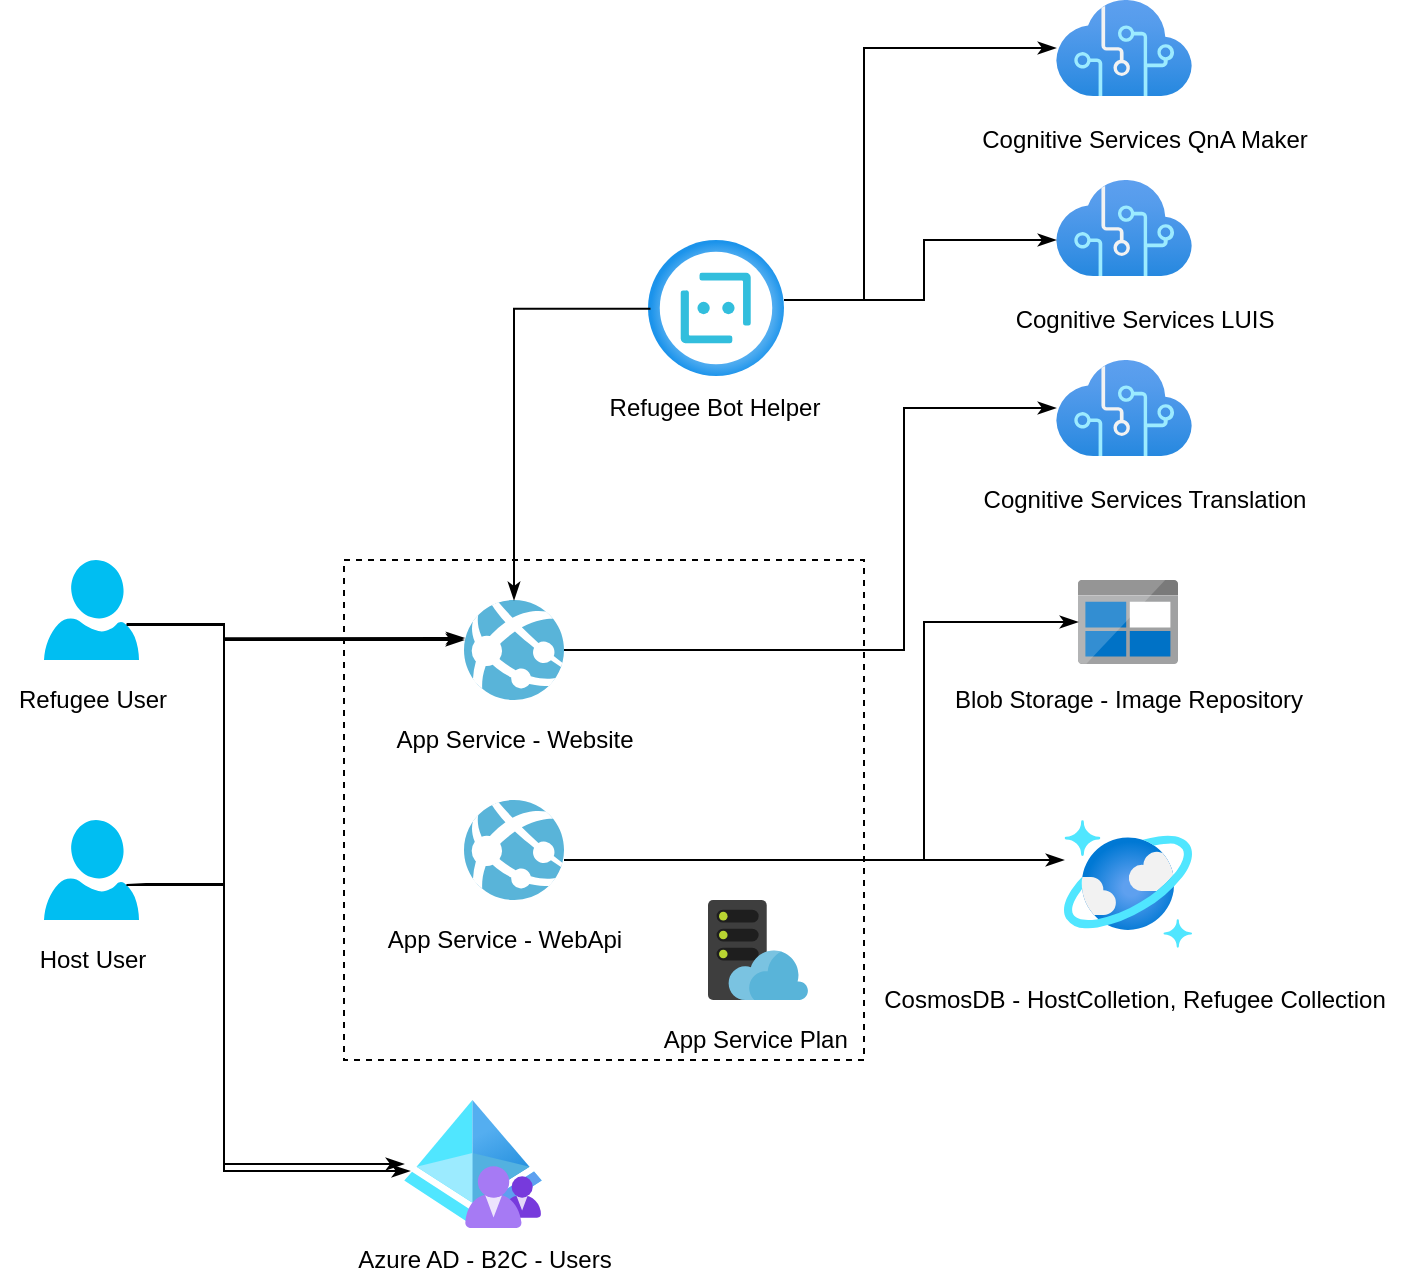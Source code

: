 <mxfile version="16.5.1" type="device"><diagram id="rFdMTKeQt6kbot2Zos-z" name="Page-1"><mxGraphModel dx="1483" dy="2016" grid="1" gridSize="10" guides="1" tooltips="1" connect="1" arrows="1" fold="1" page="1" pageScale="1" pageWidth="850" pageHeight="1100" math="0" shadow="0"><root><mxCell id="0"/><mxCell id="1" parent="0"/><mxCell id="A-KG7dC9WcbTwXgynzZu-21" value="" style="rounded=0;whiteSpace=wrap;html=1;fillColor=none;dashed=1;" vertex="1" parent="1"><mxGeometry x="240" y="180" width="260" height="250" as="geometry"/></mxCell><mxCell id="A-KG7dC9WcbTwXgynzZu-1" value="" style="aspect=fixed;html=1;points=[];align=center;image;fontSize=12;image=img/lib/azure2/databases/Azure_Cosmos_DB.svg;" vertex="1" parent="1"><mxGeometry x="600" y="310" width="64" height="64" as="geometry"/></mxCell><mxCell id="A-KG7dC9WcbTwXgynzZu-2" value="" style="sketch=0;aspect=fixed;html=1;points=[];align=center;image;fontSize=12;image=img/lib/mscae/App_Services.svg;" vertex="1" parent="1"><mxGeometry x="300" y="200" width="50" height="50" as="geometry"/></mxCell><mxCell id="A-KG7dC9WcbTwXgynzZu-3" value="" style="sketch=0;aspect=fixed;html=1;points=[];align=center;image;fontSize=12;image=img/lib/mscae/WebHosting.svg;" vertex="1" parent="1"><mxGeometry x="422" y="350" width="50" height="50" as="geometry"/></mxCell><mxCell id="A-KG7dC9WcbTwXgynzZu-4" value="" style="sketch=0;aspect=fixed;html=1;points=[];align=center;image;fontSize=12;image=img/lib/mscae/BlobBlock.svg;" vertex="1" parent="1"><mxGeometry x="607" y="190" width="50" height="42" as="geometry"/></mxCell><mxCell id="A-KG7dC9WcbTwXgynzZu-5" value="" style="sketch=0;aspect=fixed;html=1;points=[];align=center;image;fontSize=12;image=img/lib/mscae/App_Services.svg;" vertex="1" parent="1"><mxGeometry x="300" y="300" width="50" height="50" as="geometry"/></mxCell><mxCell id="A-KG7dC9WcbTwXgynzZu-6" value="" style="aspect=fixed;html=1;points=[];align=center;image;fontSize=12;image=img/lib/azure2/ai_machine_learning/Cognitive_Services.svg;" vertex="1" parent="1"><mxGeometry x="596" y="80" width="68" height="48" as="geometry"/></mxCell><mxCell id="A-KG7dC9WcbTwXgynzZu-7" value="" style="aspect=fixed;html=1;points=[];align=center;image;fontSize=12;image=img/lib/azure2/ai_machine_learning/Bot_Services.svg;" vertex="1" parent="1"><mxGeometry x="392" y="20" width="68" height="68" as="geometry"/></mxCell><mxCell id="A-KG7dC9WcbTwXgynzZu-8" value="Cognitive Services Translation" style="text;html=1;align=center;verticalAlign=middle;resizable=0;points=[];autosize=1;strokeColor=none;fillColor=none;" vertex="1" parent="1"><mxGeometry x="550" y="140" width="180" height="20" as="geometry"/></mxCell><mxCell id="A-KG7dC9WcbTwXgynzZu-9" value="" style="aspect=fixed;html=1;points=[];align=center;image;fontSize=12;image=img/lib/azure2/ai_machine_learning/Cognitive_Services.svg;" vertex="1" parent="1"><mxGeometry x="596" y="-10" width="68" height="48" as="geometry"/></mxCell><mxCell id="A-KG7dC9WcbTwXgynzZu-10" value="Cognitive Services LUIS" style="text;html=1;align=center;verticalAlign=middle;resizable=0;points=[];autosize=1;strokeColor=none;fillColor=none;" vertex="1" parent="1"><mxGeometry x="565" y="50" width="150" height="20" as="geometry"/></mxCell><mxCell id="A-KG7dC9WcbTwXgynzZu-11" value="" style="aspect=fixed;html=1;points=[];align=center;image;fontSize=12;image=img/lib/azure2/ai_machine_learning/Cognitive_Services.svg;" vertex="1" parent="1"><mxGeometry x="596" y="-100" width="68" height="48" as="geometry"/></mxCell><mxCell id="A-KG7dC9WcbTwXgynzZu-12" value="Cognitive Services QnA Maker" style="text;html=1;align=center;verticalAlign=middle;resizable=0;points=[];autosize=1;strokeColor=none;fillColor=none;" vertex="1" parent="1"><mxGeometry x="550" y="-40" width="180" height="20" as="geometry"/></mxCell><mxCell id="A-KG7dC9WcbTwXgynzZu-13" value="Blob Storage - Image Repository" style="text;html=1;align=center;verticalAlign=middle;resizable=0;points=[];autosize=1;strokeColor=none;fillColor=none;" vertex="1" parent="1"><mxGeometry x="537" y="240" width="190" height="20" as="geometry"/></mxCell><mxCell id="A-KG7dC9WcbTwXgynzZu-14" value="CosmosDB - HostColletion, Refugee Collection" style="text;html=1;align=center;verticalAlign=middle;resizable=0;points=[];autosize=1;strokeColor=none;fillColor=none;" vertex="1" parent="1"><mxGeometry x="500" y="390" width="270" height="20" as="geometry"/></mxCell><mxCell id="A-KG7dC9WcbTwXgynzZu-15" value="" style="aspect=fixed;html=1;points=[];align=center;image;fontSize=12;image=img/lib/azure2/identity/Azure_AD_B2C.svg;" vertex="1" parent="1"><mxGeometry x="270" y="450" width="69" height="64" as="geometry"/></mxCell><mxCell id="A-KG7dC9WcbTwXgynzZu-16" value="Azure AD - B2C - Users" style="text;html=1;align=center;verticalAlign=middle;resizable=0;points=[];autosize=1;strokeColor=none;fillColor=none;" vertex="1" parent="1"><mxGeometry x="240" y="520" width="140" height="20" as="geometry"/></mxCell><mxCell id="A-KG7dC9WcbTwXgynzZu-17" value="Refugee Bot Helper" style="text;html=1;align=center;verticalAlign=middle;resizable=0;points=[];autosize=1;strokeColor=none;fillColor=none;" vertex="1" parent="1"><mxGeometry x="365" y="94" width="120" height="20" as="geometry"/></mxCell><mxCell id="A-KG7dC9WcbTwXgynzZu-18" value="App Service - Website" style="text;html=1;align=center;verticalAlign=middle;resizable=0;points=[];autosize=1;strokeColor=none;fillColor=none;" vertex="1" parent="1"><mxGeometry x="260" y="260" width="130" height="20" as="geometry"/></mxCell><mxCell id="A-KG7dC9WcbTwXgynzZu-19" value="App Service - WebApi" style="text;html=1;align=center;verticalAlign=middle;resizable=0;points=[];autosize=1;strokeColor=none;fillColor=none;" vertex="1" parent="1"><mxGeometry x="255" y="360" width="130" height="20" as="geometry"/></mxCell><mxCell id="A-KG7dC9WcbTwXgynzZu-20" value="App Service Plan&amp;nbsp;" style="text;html=1;align=center;verticalAlign=middle;resizable=0;points=[];autosize=1;strokeColor=none;fillColor=none;" vertex="1" parent="1"><mxGeometry x="392" y="410" width="110" height="20" as="geometry"/></mxCell><mxCell id="A-KG7dC9WcbTwXgynzZu-22" value="" style="verticalLabelPosition=bottom;html=1;verticalAlign=top;align=center;strokeColor=none;fillColor=#00BEF2;shape=mxgraph.azure.user;" vertex="1" parent="1"><mxGeometry x="90" y="310" width="47.5" height="50" as="geometry"/></mxCell><mxCell id="A-KG7dC9WcbTwXgynzZu-23" value="" style="verticalLabelPosition=bottom;html=1;verticalAlign=top;align=center;strokeColor=none;fillColor=#00BEF2;shape=mxgraph.azure.user;" vertex="1" parent="1"><mxGeometry x="90" y="180" width="47.5" height="50" as="geometry"/></mxCell><mxCell id="A-KG7dC9WcbTwXgynzZu-24" value="Refugee User" style="text;html=1;align=center;verticalAlign=middle;resizable=0;points=[];autosize=1;strokeColor=none;fillColor=none;" vertex="1" parent="1"><mxGeometry x="68.75" y="240" width="90" height="20" as="geometry"/></mxCell><mxCell id="A-KG7dC9WcbTwXgynzZu-25" value="Host User" style="text;html=1;align=center;verticalAlign=middle;resizable=0;points=[];autosize=1;strokeColor=none;fillColor=none;" vertex="1" parent="1"><mxGeometry x="78.75" y="370" width="70" height="20" as="geometry"/></mxCell><mxCell id="A-KG7dC9WcbTwXgynzZu-26" value="" style="endArrow=none;html=1;rounded=0;entryX=0.018;entryY=0.506;entryDx=0;entryDy=0;entryPerimeter=0;edgeStyle=orthogonalEdgeStyle;startArrow=classicThin;startFill=1;endFill=0;" edge="1" parent="1" target="A-KG7dC9WcbTwXgynzZu-7"><mxGeometry width="50" height="50" relative="1" as="geometry"><mxPoint x="325" y="200" as="sourcePoint"/><mxPoint x="250" y="60" as="targetPoint"/><Array as="points"><mxPoint x="325" y="54"/></Array></mxGeometry></mxCell><mxCell id="A-KG7dC9WcbTwXgynzZu-27" value="" style="endArrow=none;html=1;rounded=0;exitX=0.003;exitY=0.381;exitDx=0;exitDy=0;exitPerimeter=0;entryX=0.87;entryY=0.65;entryDx=0;entryDy=0;entryPerimeter=0;edgeStyle=orthogonalEdgeStyle;startArrow=classicThin;startFill=1;endFill=0;" edge="1" parent="1" source="A-KG7dC9WcbTwXgynzZu-2" target="A-KG7dC9WcbTwXgynzZu-23"><mxGeometry width="50" height="50" relative="1" as="geometry"><mxPoint x="362.4" y="234.8" as="sourcePoint"/><mxPoint x="403.224" y="64.408" as="targetPoint"/><Array as="points"><mxPoint x="180" y="219"/><mxPoint x="180" y="213"/></Array></mxGeometry></mxCell><mxCell id="A-KG7dC9WcbTwXgynzZu-28" value="" style="endArrow=none;html=1;rounded=0;entryX=0.87;entryY=0.65;entryDx=0;entryDy=0;entryPerimeter=0;edgeStyle=orthogonalEdgeStyle;startArrow=classicThin;startFill=1;endFill=0;" edge="1" parent="1" target="A-KG7dC9WcbTwXgynzZu-22"><mxGeometry width="50" height="50" relative="1" as="geometry"><mxPoint x="300" y="220" as="sourcePoint"/><mxPoint x="141.325" y="222.5" as="targetPoint"/><Array as="points"><mxPoint x="180" y="220"/><mxPoint x="180" y="343"/></Array></mxGeometry></mxCell><mxCell id="A-KG7dC9WcbTwXgynzZu-29" value="" style="endArrow=none;html=1;rounded=0;exitX=0.043;exitY=0.555;exitDx=0;exitDy=0;exitPerimeter=0;entryX=0.87;entryY=0.65;entryDx=0;entryDy=0;entryPerimeter=0;edgeStyle=orthogonalEdgeStyle;startArrow=classicThin;startFill=1;endFill=0;" edge="1" parent="1" source="A-KG7dC9WcbTwXgynzZu-15" target="A-KG7dC9WcbTwXgynzZu-23"><mxGeometry width="50" height="50" relative="1" as="geometry"><mxPoint x="310.15" y="229.05" as="sourcePoint"/><mxPoint x="141.325" y="222.5" as="targetPoint"/><Array as="points"><mxPoint x="180" y="486"/><mxPoint x="180" y="212"/><mxPoint x="131" y="212"/></Array></mxGeometry></mxCell><mxCell id="A-KG7dC9WcbTwXgynzZu-30" value="" style="endArrow=none;html=1;rounded=0;entryX=0.87;entryY=0.65;entryDx=0;entryDy=0;entryPerimeter=0;edgeStyle=orthogonalEdgeStyle;startArrow=classicThin;startFill=1;endFill=0;" edge="1" parent="1" source="A-KG7dC9WcbTwXgynzZu-15" target="A-KG7dC9WcbTwXgynzZu-22"><mxGeometry width="50" height="50" relative="1" as="geometry"><mxPoint x="282.967" y="495.52" as="sourcePoint"/><mxPoint x="141.325" y="222.5" as="targetPoint"/><Array as="points"><mxPoint x="180" y="482"/><mxPoint x="180" y="342"/><mxPoint x="141" y="342"/></Array></mxGeometry></mxCell><mxCell id="A-KG7dC9WcbTwXgynzZu-31" value="" style="endArrow=none;html=1;rounded=0;edgeStyle=orthogonalEdgeStyle;startArrow=classicThin;startFill=1;endFill=0;" edge="1" parent="1" source="A-KG7dC9WcbTwXgynzZu-1" target="A-KG7dC9WcbTwXgynzZu-5"><mxGeometry width="50" height="50" relative="1" as="geometry"><mxPoint x="310" y="230.0" as="sourcePoint"/><mxPoint x="141.325" y="352.5" as="targetPoint"/><Array as="points"><mxPoint x="360" y="330"/><mxPoint x="360" y="330"/></Array></mxGeometry></mxCell><mxCell id="A-KG7dC9WcbTwXgynzZu-32" value="" style="endArrow=none;html=1;rounded=0;edgeStyle=orthogonalEdgeStyle;startArrow=classicThin;startFill=1;endFill=0;" edge="1" parent="1" source="A-KG7dC9WcbTwXgynzZu-6" target="A-KG7dC9WcbTwXgynzZu-2"><mxGeometry width="50" height="50" relative="1" as="geometry"><mxPoint x="610" y="340.0" as="sourcePoint"/><mxPoint x="360" y="340.0" as="targetPoint"/><Array as="points"><mxPoint x="520" y="104"/><mxPoint x="520" y="225"/></Array></mxGeometry></mxCell><mxCell id="A-KG7dC9WcbTwXgynzZu-33" value="" style="endArrow=none;html=1;rounded=0;edgeStyle=orthogonalEdgeStyle;startArrow=classicThin;startFill=1;endFill=0;" edge="1" parent="1" source="A-KG7dC9WcbTwXgynzZu-9" target="A-KG7dC9WcbTwXgynzZu-7"><mxGeometry width="50" height="50" relative="1" as="geometry"><mxPoint x="606" y="114" as="sourcePoint"/><mxPoint x="360" y="235.0" as="targetPoint"/><Array as="points"><mxPoint x="530" y="20"/><mxPoint x="530" y="50"/></Array></mxGeometry></mxCell><mxCell id="A-KG7dC9WcbTwXgynzZu-34" value="" style="endArrow=none;html=1;rounded=0;edgeStyle=orthogonalEdgeStyle;startArrow=classicThin;startFill=1;endFill=0;" edge="1" parent="1" source="A-KG7dC9WcbTwXgynzZu-11" target="A-KG7dC9WcbTwXgynzZu-7"><mxGeometry width="50" height="50" relative="1" as="geometry"><mxPoint x="606" y="30" as="sourcePoint"/><mxPoint x="470.0" y="60" as="targetPoint"/><Array as="points"><mxPoint x="500" y="-76"/><mxPoint x="500" y="50"/></Array></mxGeometry></mxCell><mxCell id="A-KG7dC9WcbTwXgynzZu-37" value="" style="endArrow=none;html=1;rounded=0;edgeStyle=orthogonalEdgeStyle;startArrow=classicThin;startFill=1;endFill=0;" edge="1" parent="1" source="A-KG7dC9WcbTwXgynzZu-4" target="A-KG7dC9WcbTwXgynzZu-5"><mxGeometry width="50" height="50" relative="1" as="geometry"><mxPoint x="610" y="340.0" as="sourcePoint"/><mxPoint x="360" y="340.0" as="targetPoint"/><Array as="points"><mxPoint x="530" y="211"/><mxPoint x="530" y="330"/></Array></mxGeometry></mxCell></root></mxGraphModel></diagram></mxfile>